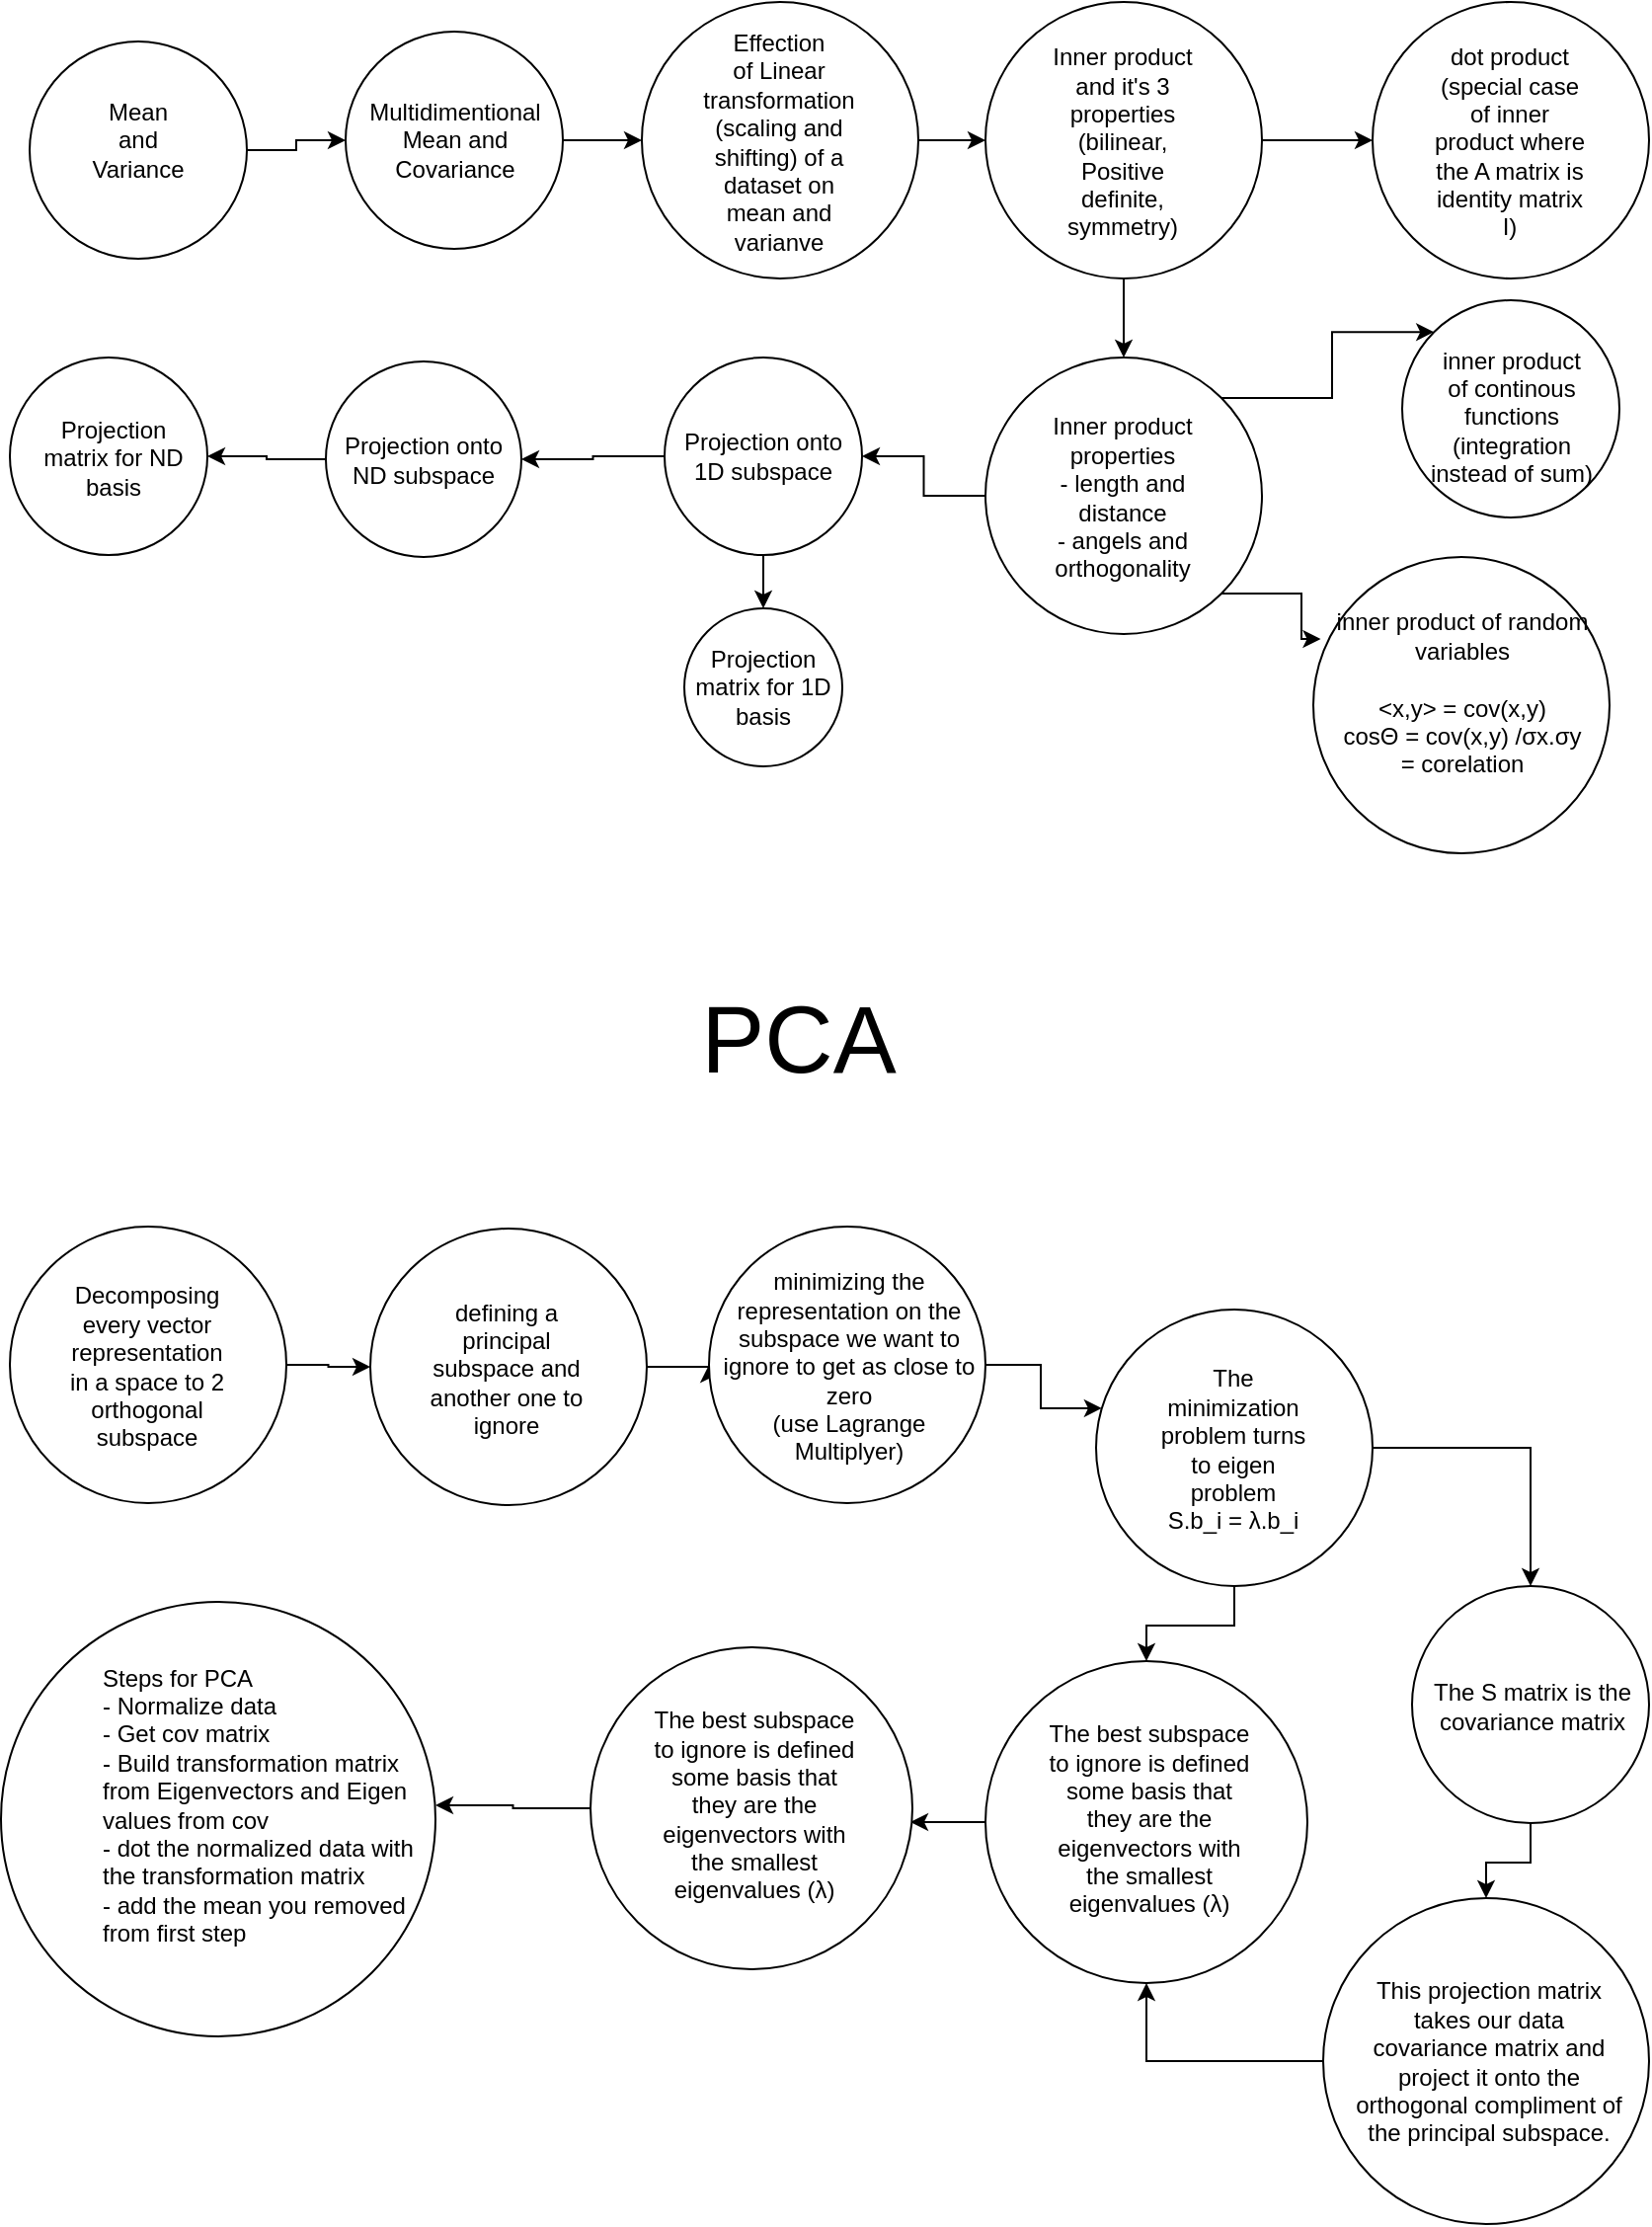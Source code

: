 <mxfile version="14.7.7" type="device"><diagram id="VBmDDNyxG58dYtma9TgX" name="Page-1"><mxGraphModel dx="1142" dy="376" grid="1" gridSize="10" guides="1" tooltips="1" connect="1" arrows="1" fold="1" page="1" pageScale="1" pageWidth="850" pageHeight="1100" math="0" shadow="0"><root><mxCell id="0"/><mxCell id="1" parent="0"/><mxCell id="cMKbS7vupvnAoL1E5h4w-27" style="edgeStyle=orthogonalEdgeStyle;rounded=0;orthogonalLoop=1;jettySize=auto;html=1;exitX=1;exitY=0.5;exitDx=0;exitDy=0;entryX=0;entryY=0.5;entryDx=0;entryDy=0;" edge="1" parent="1" source="cMKbS7vupvnAoL1E5h4w-1" target="cMKbS7vupvnAoL1E5h4w-3"><mxGeometry relative="1" as="geometry"/></mxCell><mxCell id="cMKbS7vupvnAoL1E5h4w-1" value="" style="ellipse;whiteSpace=wrap;html=1;aspect=fixed;" vertex="1" parent="1"><mxGeometry x="20" y="30" width="110" height="110" as="geometry"/></mxCell><mxCell id="cMKbS7vupvnAoL1E5h4w-2" value="&lt;div&gt;Mean&lt;/div&gt;&lt;div&gt;and&lt;/div&gt;&lt;div&gt;Variance&lt;br&gt;&lt;/div&gt;" style="text;html=1;strokeColor=none;fillColor=none;align=center;verticalAlign=middle;whiteSpace=wrap;rounded=0;" vertex="1" parent="1"><mxGeometry x="55" y="50" width="40" height="60" as="geometry"/></mxCell><mxCell id="cMKbS7vupvnAoL1E5h4w-28" style="edgeStyle=orthogonalEdgeStyle;rounded=0;orthogonalLoop=1;jettySize=auto;html=1;exitX=1;exitY=0.5;exitDx=0;exitDy=0;entryX=0;entryY=0.5;entryDx=0;entryDy=0;" edge="1" parent="1" source="cMKbS7vupvnAoL1E5h4w-3" target="cMKbS7vupvnAoL1E5h4w-5"><mxGeometry relative="1" as="geometry"/></mxCell><mxCell id="cMKbS7vupvnAoL1E5h4w-3" value="" style="ellipse;whiteSpace=wrap;html=1;aspect=fixed;" vertex="1" parent="1"><mxGeometry x="180" y="25" width="110" height="110" as="geometry"/></mxCell><mxCell id="cMKbS7vupvnAoL1E5h4w-4" value="&lt;div&gt;Multidimentional&lt;/div&gt;&lt;div&gt;Mean and&lt;br&gt;&lt;/div&gt;&lt;div&gt;Covariance&lt;br&gt;&lt;/div&gt;" style="text;html=1;strokeColor=none;fillColor=none;align=center;verticalAlign=middle;whiteSpace=wrap;rounded=0;" vertex="1" parent="1"><mxGeometry x="192.5" y="50" width="85" height="60" as="geometry"/></mxCell><mxCell id="cMKbS7vupvnAoL1E5h4w-29" style="edgeStyle=orthogonalEdgeStyle;rounded=0;orthogonalLoop=1;jettySize=auto;html=1;exitX=1;exitY=0.5;exitDx=0;exitDy=0;entryX=0;entryY=0.5;entryDx=0;entryDy=0;" edge="1" parent="1" source="cMKbS7vupvnAoL1E5h4w-5" target="cMKbS7vupvnAoL1E5h4w-7"><mxGeometry relative="1" as="geometry"/></mxCell><mxCell id="cMKbS7vupvnAoL1E5h4w-5" value="" style="ellipse;whiteSpace=wrap;html=1;aspect=fixed;" vertex="1" parent="1"><mxGeometry x="330" y="10" width="140" height="140" as="geometry"/></mxCell><mxCell id="cMKbS7vupvnAoL1E5h4w-6" value="&lt;div&gt;Effection&lt;/div&gt;&lt;div&gt;of Linear transformation (scaling and shifting) of a dataset on mean and varianve&lt;br&gt;&lt;/div&gt;" style="text;html=1;strokeColor=none;fillColor=none;align=center;verticalAlign=middle;whiteSpace=wrap;rounded=0;" vertex="1" parent="1"><mxGeometry x="356.5" y="51" width="85" height="60" as="geometry"/></mxCell><mxCell id="cMKbS7vupvnAoL1E5h4w-30" style="edgeStyle=orthogonalEdgeStyle;rounded=0;orthogonalLoop=1;jettySize=auto;html=1;exitX=1;exitY=0.5;exitDx=0;exitDy=0;entryX=0;entryY=0.5;entryDx=0;entryDy=0;" edge="1" parent="1" source="cMKbS7vupvnAoL1E5h4w-7" target="cMKbS7vupvnAoL1E5h4w-9"><mxGeometry relative="1" as="geometry"/></mxCell><mxCell id="cMKbS7vupvnAoL1E5h4w-31" style="edgeStyle=orthogonalEdgeStyle;rounded=0;orthogonalLoop=1;jettySize=auto;html=1;exitX=0.5;exitY=1;exitDx=0;exitDy=0;" edge="1" parent="1" source="cMKbS7vupvnAoL1E5h4w-7" target="cMKbS7vupvnAoL1E5h4w-11"><mxGeometry relative="1" as="geometry"/></mxCell><mxCell id="cMKbS7vupvnAoL1E5h4w-7" value="" style="ellipse;whiteSpace=wrap;html=1;aspect=fixed;" vertex="1" parent="1"><mxGeometry x="504" y="10" width="140" height="140" as="geometry"/></mxCell><mxCell id="cMKbS7vupvnAoL1E5h4w-8" value="&lt;div&gt;Inner product and it's 3 properties (bilinear, Positive definite, symmetry)&lt;br&gt;&lt;/div&gt;" style="text;html=1;strokeColor=none;fillColor=none;align=center;verticalAlign=middle;whiteSpace=wrap;rounded=0;" vertex="1" parent="1"><mxGeometry x="530.5" y="51" width="85" height="60" as="geometry"/></mxCell><mxCell id="cMKbS7vupvnAoL1E5h4w-9" value="" style="ellipse;whiteSpace=wrap;html=1;aspect=fixed;" vertex="1" parent="1"><mxGeometry x="700" y="10" width="140" height="140" as="geometry"/></mxCell><mxCell id="cMKbS7vupvnAoL1E5h4w-10" value="&lt;div&gt;dot product&lt;/div&gt;&lt;div&gt;(special case of inner product where the A matrix is identity matrix I)&lt;br&gt;&lt;/div&gt;" style="text;html=1;strokeColor=none;fillColor=none;align=center;verticalAlign=middle;whiteSpace=wrap;rounded=0;" vertex="1" parent="1"><mxGeometry x="726.5" y="51" width="85" height="60" as="geometry"/></mxCell><mxCell id="cMKbS7vupvnAoL1E5h4w-32" style="edgeStyle=orthogonalEdgeStyle;rounded=0;orthogonalLoop=1;jettySize=auto;html=1;exitX=1;exitY=0;exitDx=0;exitDy=0;entryX=0;entryY=0;entryDx=0;entryDy=0;" edge="1" parent="1" source="cMKbS7vupvnAoL1E5h4w-11" target="cMKbS7vupvnAoL1E5h4w-23"><mxGeometry relative="1" as="geometry"/></mxCell><mxCell id="cMKbS7vupvnAoL1E5h4w-33" style="edgeStyle=orthogonalEdgeStyle;rounded=0;orthogonalLoop=1;jettySize=auto;html=1;exitX=1;exitY=1;exitDx=0;exitDy=0;entryX=0;entryY=0.25;entryDx=0;entryDy=0;" edge="1" parent="1" source="cMKbS7vupvnAoL1E5h4w-11" target="cMKbS7vupvnAoL1E5h4w-26"><mxGeometry relative="1" as="geometry"/></mxCell><mxCell id="cMKbS7vupvnAoL1E5h4w-34" style="edgeStyle=orthogonalEdgeStyle;rounded=0;orthogonalLoop=1;jettySize=auto;html=1;exitX=0;exitY=0.5;exitDx=0;exitDy=0;entryX=1;entryY=0.5;entryDx=0;entryDy=0;" edge="1" parent="1" source="cMKbS7vupvnAoL1E5h4w-11" target="cMKbS7vupvnAoL1E5h4w-13"><mxGeometry relative="1" as="geometry"/></mxCell><mxCell id="cMKbS7vupvnAoL1E5h4w-11" value="" style="ellipse;whiteSpace=wrap;html=1;aspect=fixed;" vertex="1" parent="1"><mxGeometry x="504" y="190" width="140" height="140" as="geometry"/></mxCell><mxCell id="cMKbS7vupvnAoL1E5h4w-12" value="&lt;div&gt;Inner product properties&lt;/div&gt;&lt;div&gt;- length and distance&lt;br&gt;&lt;/div&gt;&lt;div&gt;- angels and orthogonality&lt;br&gt;&lt;/div&gt;" style="text;html=1;strokeColor=none;fillColor=none;align=center;verticalAlign=middle;whiteSpace=wrap;rounded=0;" vertex="1" parent="1"><mxGeometry x="530.5" y="231" width="85" height="60" as="geometry"/></mxCell><mxCell id="cMKbS7vupvnAoL1E5h4w-35" style="edgeStyle=orthogonalEdgeStyle;rounded=0;orthogonalLoop=1;jettySize=auto;html=1;exitX=0.5;exitY=1;exitDx=0;exitDy=0;entryX=0.5;entryY=0;entryDx=0;entryDy=0;" edge="1" parent="1" source="cMKbS7vupvnAoL1E5h4w-13" target="cMKbS7vupvnAoL1E5h4w-19"><mxGeometry relative="1" as="geometry"/></mxCell><mxCell id="cMKbS7vupvnAoL1E5h4w-36" style="edgeStyle=orthogonalEdgeStyle;rounded=0;orthogonalLoop=1;jettySize=auto;html=1;exitX=0;exitY=0.5;exitDx=0;exitDy=0;entryX=1;entryY=0.5;entryDx=0;entryDy=0;" edge="1" parent="1" source="cMKbS7vupvnAoL1E5h4w-13" target="cMKbS7vupvnAoL1E5h4w-15"><mxGeometry relative="1" as="geometry"/></mxCell><mxCell id="cMKbS7vupvnAoL1E5h4w-13" value="" style="ellipse;whiteSpace=wrap;html=1;aspect=fixed;" vertex="1" parent="1"><mxGeometry x="341.5" y="190" width="100" height="100" as="geometry"/></mxCell><mxCell id="cMKbS7vupvnAoL1E5h4w-14" value="Projection onto 1D subspace" style="text;html=1;strokeColor=none;fillColor=none;align=center;verticalAlign=middle;whiteSpace=wrap;rounded=0;" vertex="1" parent="1"><mxGeometry x="349" y="210" width="85" height="60" as="geometry"/></mxCell><mxCell id="cMKbS7vupvnAoL1E5h4w-37" style="edgeStyle=orthogonalEdgeStyle;rounded=0;orthogonalLoop=1;jettySize=auto;html=1;exitX=0;exitY=0.5;exitDx=0;exitDy=0;entryX=1;entryY=0.5;entryDx=0;entryDy=0;" edge="1" parent="1" source="cMKbS7vupvnAoL1E5h4w-15" target="cMKbS7vupvnAoL1E5h4w-17"><mxGeometry relative="1" as="geometry"/></mxCell><mxCell id="cMKbS7vupvnAoL1E5h4w-15" value="" style="ellipse;whiteSpace=wrap;html=1;aspect=fixed;" vertex="1" parent="1"><mxGeometry x="170" y="192" width="99" height="99" as="geometry"/></mxCell><mxCell id="cMKbS7vupvnAoL1E5h4w-16" value="Projection onto ND subspace" style="text;html=1;strokeColor=none;fillColor=none;align=center;verticalAlign=middle;whiteSpace=wrap;rounded=0;" vertex="1" parent="1"><mxGeometry x="177" y="211.5" width="85" height="60" as="geometry"/></mxCell><mxCell id="cMKbS7vupvnAoL1E5h4w-17" value="" style="ellipse;whiteSpace=wrap;html=1;aspect=fixed;" vertex="1" parent="1"><mxGeometry x="10" y="190" width="100" height="100" as="geometry"/></mxCell><mxCell id="cMKbS7vupvnAoL1E5h4w-18" value="Projection matrix for ND basis" style="text;html=1;strokeColor=none;fillColor=none;align=center;verticalAlign=middle;whiteSpace=wrap;rounded=0;" vertex="1" parent="1"><mxGeometry x="20" y="210.5" width="85" height="60" as="geometry"/></mxCell><mxCell id="cMKbS7vupvnAoL1E5h4w-19" value="" style="ellipse;whiteSpace=wrap;html=1;aspect=fixed;" vertex="1" parent="1"><mxGeometry x="351.5" y="317" width="80" height="80" as="geometry"/></mxCell><mxCell id="cMKbS7vupvnAoL1E5h4w-20" value="Projection matrix for 1D basis" style="text;html=1;strokeColor=none;fillColor=none;align=center;verticalAlign=middle;whiteSpace=wrap;rounded=0;" vertex="1" parent="1"><mxGeometry x="349" y="327" width="85" height="60" as="geometry"/></mxCell><mxCell id="cMKbS7vupvnAoL1E5h4w-23" value="" style="ellipse;whiteSpace=wrap;html=1;aspect=fixed;" vertex="1" parent="1"><mxGeometry x="715" y="161" width="110" height="110" as="geometry"/></mxCell><mxCell id="cMKbS7vupvnAoL1E5h4w-24" value="inner product of continous functions (integration instead of sum)" style="text;html=1;strokeColor=none;fillColor=none;align=center;verticalAlign=middle;whiteSpace=wrap;rounded=0;" vertex="1" parent="1"><mxGeometry x="727.5" y="190" width="85" height="60" as="geometry"/></mxCell><mxCell id="cMKbS7vupvnAoL1E5h4w-25" value="" style="ellipse;whiteSpace=wrap;html=1;aspect=fixed;" vertex="1" parent="1"><mxGeometry x="670" y="291" width="150" height="150" as="geometry"/></mxCell><mxCell id="cMKbS7vupvnAoL1E5h4w-26" value="&lt;div&gt;inner product of random variables&lt;/div&gt;&lt;div&gt;&lt;br&gt;&lt;/div&gt;&lt;div&gt;&amp;lt;x,y&amp;gt; = cov(x,y)&lt;/div&gt;&lt;div&gt;cosΘ = cov(x,y) /σx.σy&lt;/div&gt;&lt;div&gt;= corelation&lt;br&gt;&lt;/div&gt;" style="text;html=1;strokeColor=none;fillColor=none;align=center;verticalAlign=middle;whiteSpace=wrap;rounded=0;" vertex="1" parent="1"><mxGeometry x="673.75" y="305" width="142.5" height="110" as="geometry"/></mxCell><mxCell id="cMKbS7vupvnAoL1E5h4w-50" style="edgeStyle=orthogonalEdgeStyle;rounded=0;orthogonalLoop=1;jettySize=auto;html=1;exitX=1;exitY=0.5;exitDx=0;exitDy=0;entryX=0;entryY=0.5;entryDx=0;entryDy=0;" edge="1" parent="1" source="cMKbS7vupvnAoL1E5h4w-38" target="cMKbS7vupvnAoL1E5h4w-40"><mxGeometry relative="1" as="geometry"/></mxCell><mxCell id="cMKbS7vupvnAoL1E5h4w-38" value="" style="ellipse;whiteSpace=wrap;html=1;aspect=fixed;" vertex="1" parent="1"><mxGeometry x="10" y="630" width="140" height="140" as="geometry"/></mxCell><mxCell id="cMKbS7vupvnAoL1E5h4w-39" value="Decomposing every vector representation in a space to 2 orthogonal subspace" style="text;html=1;strokeColor=none;fillColor=none;align=center;verticalAlign=middle;whiteSpace=wrap;rounded=0;" vertex="1" parent="1"><mxGeometry x="36.5" y="671" width="85" height="60" as="geometry"/></mxCell><mxCell id="cMKbS7vupvnAoL1E5h4w-51" style="edgeStyle=orthogonalEdgeStyle;rounded=0;orthogonalLoop=1;jettySize=auto;html=1;exitX=1;exitY=0.5;exitDx=0;exitDy=0;entryX=0;entryY=0.5;entryDx=0;entryDy=0;" edge="1" parent="1" source="cMKbS7vupvnAoL1E5h4w-40" target="cMKbS7vupvnAoL1E5h4w-42"><mxGeometry relative="1" as="geometry"/></mxCell><mxCell id="cMKbS7vupvnAoL1E5h4w-40" value="" style="ellipse;whiteSpace=wrap;html=1;aspect=fixed;" vertex="1" parent="1"><mxGeometry x="192.5" y="631" width="140" height="140" as="geometry"/></mxCell><mxCell id="cMKbS7vupvnAoL1E5h4w-41" value="defining a principal subspace and another one to ignore" style="text;html=1;strokeColor=none;fillColor=none;align=center;verticalAlign=middle;whiteSpace=wrap;rounded=0;" vertex="1" parent="1"><mxGeometry x="219" y="672" width="85" height="60" as="geometry"/></mxCell><mxCell id="cMKbS7vupvnAoL1E5h4w-52" style="edgeStyle=orthogonalEdgeStyle;rounded=0;orthogonalLoop=1;jettySize=auto;html=1;exitX=1;exitY=0.5;exitDx=0;exitDy=0;entryX=0.021;entryY=0.357;entryDx=0;entryDy=0;entryPerimeter=0;" edge="1" parent="1" source="cMKbS7vupvnAoL1E5h4w-42" target="cMKbS7vupvnAoL1E5h4w-46"><mxGeometry relative="1" as="geometry"/></mxCell><mxCell id="cMKbS7vupvnAoL1E5h4w-42" value="" style="ellipse;whiteSpace=wrap;html=1;aspect=fixed;" vertex="1" parent="1"><mxGeometry x="364" y="630" width="140" height="140" as="geometry"/></mxCell><mxCell id="cMKbS7vupvnAoL1E5h4w-43" value="&lt;div&gt;minimizing the representation on the subspace we want to ignore to get as close to zero&lt;/div&gt;(use Lagrange Multiplyer)" style="text;html=1;strokeColor=none;fillColor=none;align=center;verticalAlign=middle;whiteSpace=wrap;rounded=0;" vertex="1" parent="1"><mxGeometry x="370" y="671" width="130" height="60" as="geometry"/></mxCell><mxCell id="cMKbS7vupvnAoL1E5h4w-61" style="edgeStyle=orthogonalEdgeStyle;rounded=0;orthogonalLoop=1;jettySize=auto;html=1;exitX=0;exitY=0.5;exitDx=0;exitDy=0;entryX=0.994;entryY=0.546;entryDx=0;entryDy=0;entryPerimeter=0;" edge="1" parent="1" source="cMKbS7vupvnAoL1E5h4w-44" target="cMKbS7vupvnAoL1E5h4w-55"><mxGeometry relative="1" as="geometry"/></mxCell><mxCell id="cMKbS7vupvnAoL1E5h4w-44" value="" style="ellipse;whiteSpace=wrap;html=1;aspect=fixed;" vertex="1" parent="1"><mxGeometry x="504" y="850" width="163" height="163" as="geometry"/></mxCell><mxCell id="cMKbS7vupvnAoL1E5h4w-45" value="The best subspace to ignore is defined some basis that they are the eigenvectors with the smallest eigenvalues (λ)" style="text;html=1;strokeColor=none;fillColor=none;align=center;verticalAlign=middle;whiteSpace=wrap;rounded=0;" vertex="1" parent="1"><mxGeometry x="533.5" y="900" width="105.5" height="60" as="geometry"/></mxCell><mxCell id="cMKbS7vupvnAoL1E5h4w-53" style="edgeStyle=orthogonalEdgeStyle;rounded=0;orthogonalLoop=1;jettySize=auto;html=1;exitX=1;exitY=0.5;exitDx=0;exitDy=0;entryX=0.5;entryY=0;entryDx=0;entryDy=0;" edge="1" parent="1" source="cMKbS7vupvnAoL1E5h4w-46" target="cMKbS7vupvnAoL1E5h4w-48"><mxGeometry relative="1" as="geometry"/></mxCell><mxCell id="cMKbS7vupvnAoL1E5h4w-54" style="edgeStyle=orthogonalEdgeStyle;rounded=0;orthogonalLoop=1;jettySize=auto;html=1;exitX=0.5;exitY=1;exitDx=0;exitDy=0;entryX=0.5;entryY=0;entryDx=0;entryDy=0;" edge="1" parent="1" source="cMKbS7vupvnAoL1E5h4w-46" target="cMKbS7vupvnAoL1E5h4w-44"><mxGeometry relative="1" as="geometry"/></mxCell><mxCell id="cMKbS7vupvnAoL1E5h4w-46" value="" style="ellipse;whiteSpace=wrap;html=1;aspect=fixed;" vertex="1" parent="1"><mxGeometry x="560" y="672" width="140" height="140" as="geometry"/></mxCell><mxCell id="cMKbS7vupvnAoL1E5h4w-47" value="&lt;div&gt;The minimization problem turns to eigen problem&lt;/div&gt;S.b_i = λ.b_i" style="text;html=1;strokeColor=none;fillColor=none;align=center;verticalAlign=middle;whiteSpace=wrap;rounded=0;" vertex="1" parent="1"><mxGeometry x="586.5" y="713" width="85" height="60" as="geometry"/></mxCell><mxCell id="cMKbS7vupvnAoL1E5h4w-60" style="edgeStyle=orthogonalEdgeStyle;rounded=0;orthogonalLoop=1;jettySize=auto;html=1;exitX=0.5;exitY=1;exitDx=0;exitDy=0;" edge="1" parent="1" source="cMKbS7vupvnAoL1E5h4w-48" target="cMKbS7vupvnAoL1E5h4w-57"><mxGeometry relative="1" as="geometry"/></mxCell><mxCell id="cMKbS7vupvnAoL1E5h4w-48" value="" style="ellipse;whiteSpace=wrap;html=1;aspect=fixed;" vertex="1" parent="1"><mxGeometry x="720" y="812" width="120" height="120" as="geometry"/></mxCell><mxCell id="cMKbS7vupvnAoL1E5h4w-49" value="The S matrix is the covariance matrix" style="text;html=1;strokeColor=none;fillColor=none;align=center;verticalAlign=middle;whiteSpace=wrap;rounded=0;" vertex="1" parent="1"><mxGeometry x="727.5" y="843" width="105.5" height="60" as="geometry"/></mxCell><mxCell id="cMKbS7vupvnAoL1E5h4w-64" style="edgeStyle=orthogonalEdgeStyle;rounded=0;orthogonalLoop=1;jettySize=auto;html=1;exitX=0;exitY=0.5;exitDx=0;exitDy=0;entryX=1;entryY=0.5;entryDx=0;entryDy=0;" edge="1" parent="1" source="cMKbS7vupvnAoL1E5h4w-55" target="cMKbS7vupvnAoL1E5h4w-63"><mxGeometry relative="1" as="geometry"/></mxCell><mxCell id="cMKbS7vupvnAoL1E5h4w-55" value="" style="ellipse;whiteSpace=wrap;html=1;aspect=fixed;" vertex="1" parent="1"><mxGeometry x="304" y="843" width="163" height="163" as="geometry"/></mxCell><mxCell id="cMKbS7vupvnAoL1E5h4w-56" value="The best subspace to ignore is defined some basis that they are the eigenvectors with the smallest eigenvalues (λ)" style="text;html=1;strokeColor=none;fillColor=none;align=center;verticalAlign=middle;whiteSpace=wrap;rounded=0;" vertex="1" parent="1"><mxGeometry x="333.5" y="893" width="105.5" height="60" as="geometry"/></mxCell><mxCell id="cMKbS7vupvnAoL1E5h4w-59" style="edgeStyle=orthogonalEdgeStyle;rounded=0;orthogonalLoop=1;jettySize=auto;html=1;exitX=0;exitY=0.5;exitDx=0;exitDy=0;entryX=0.5;entryY=1;entryDx=0;entryDy=0;" edge="1" parent="1" source="cMKbS7vupvnAoL1E5h4w-57" target="cMKbS7vupvnAoL1E5h4w-44"><mxGeometry relative="1" as="geometry"/></mxCell><mxCell id="cMKbS7vupvnAoL1E5h4w-57" value="" style="ellipse;whiteSpace=wrap;html=1;aspect=fixed;" vertex="1" parent="1"><mxGeometry x="675" y="970" width="165" height="165" as="geometry"/></mxCell><mxCell id="cMKbS7vupvnAoL1E5h4w-58" value="This projection matrix takes our data covariance matrix and project it onto the orthogonal compliment of the principal subspace." style="text;html=1;strokeColor=none;fillColor=none;align=center;verticalAlign=middle;whiteSpace=wrap;rounded=0;" vertex="1" parent="1"><mxGeometry x="690.25" y="1022.5" width="137.5" height="60" as="geometry"/></mxCell><mxCell id="cMKbS7vupvnAoL1E5h4w-62" value="" style="ellipse;whiteSpace=wrap;html=1;aspect=fixed;" vertex="1" parent="1"><mxGeometry x="5.5" y="820" width="220" height="220" as="geometry"/></mxCell><mxCell id="cMKbS7vupvnAoL1E5h4w-63" value="&lt;div align=&quot;left&quot;&gt;Steps for PCA&lt;/div&gt;&lt;div align=&quot;left&quot;&gt;- Normalize data&lt;/div&gt;&lt;div align=&quot;left&quot;&gt;- Get cov matrix&lt;/div&gt;&lt;div align=&quot;left&quot;&gt;- Build transformation matrix from Eigenvectors and Eigen values from cov&lt;/div&gt;&lt;div align=&quot;left&quot;&gt;- dot the normalized data with the transformation matrix&lt;/div&gt;&lt;div align=&quot;left&quot;&gt;- add the mean you removed from first step&lt;br&gt;&lt;/div&gt;" style="text;html=1;strokeColor=none;fillColor=none;align=left;verticalAlign=middle;whiteSpace=wrap;rounded=0;" vertex="1" parent="1"><mxGeometry x="55" y="893" width="170.5" height="60" as="geometry"/></mxCell><mxCell id="cMKbS7vupvnAoL1E5h4w-65" value="&lt;font style=&quot;font-size: 48px&quot;&gt;PCA&lt;/font&gt;" style="text;html=1;strokeColor=none;fillColor=none;align=center;verticalAlign=middle;whiteSpace=wrap;rounded=0;" vertex="1" parent="1"><mxGeometry x="277.5" y="490" width="262.5" height="90" as="geometry"/></mxCell></root></mxGraphModel></diagram></mxfile>
